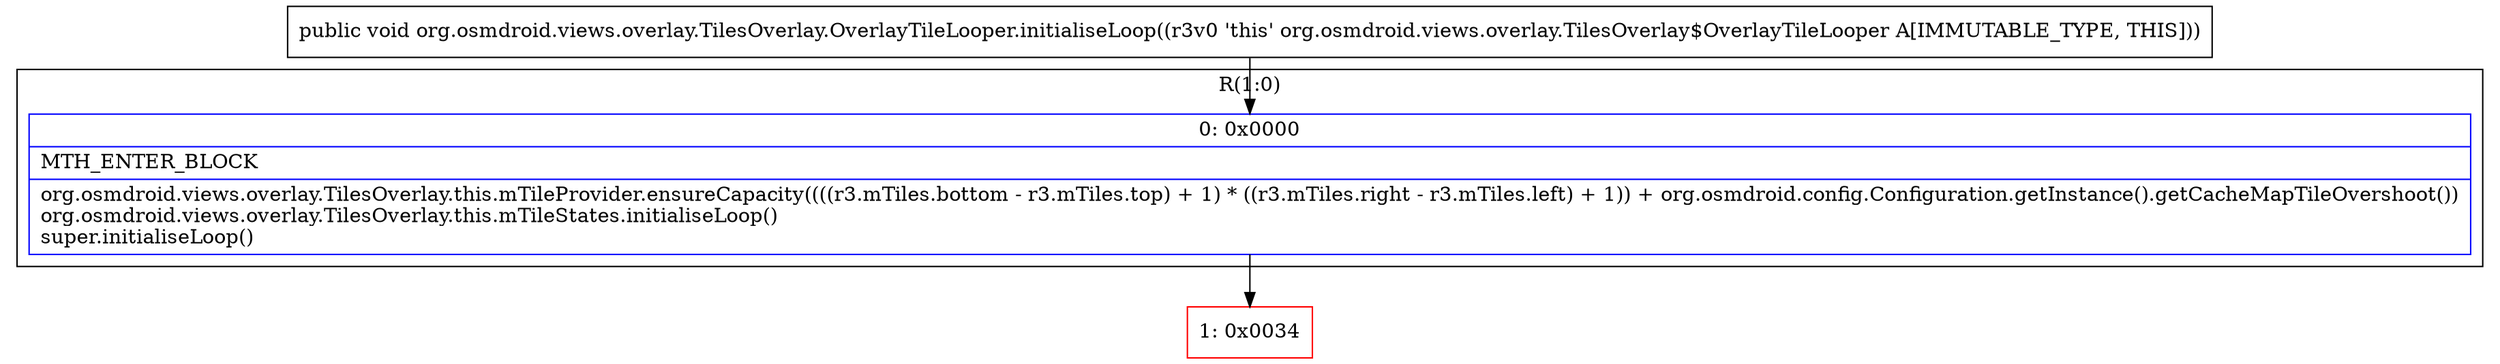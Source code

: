 digraph "CFG fororg.osmdroid.views.overlay.TilesOverlay.OverlayTileLooper.initialiseLoop()V" {
subgraph cluster_Region_823242531 {
label = "R(1:0)";
node [shape=record,color=blue];
Node_0 [shape=record,label="{0\:\ 0x0000|MTH_ENTER_BLOCK\l|org.osmdroid.views.overlay.TilesOverlay.this.mTileProvider.ensureCapacity((((r3.mTiles.bottom \- r3.mTiles.top) + 1) * ((r3.mTiles.right \- r3.mTiles.left) + 1)) + org.osmdroid.config.Configuration.getInstance().getCacheMapTileOvershoot())\lorg.osmdroid.views.overlay.TilesOverlay.this.mTileStates.initialiseLoop()\lsuper.initialiseLoop()\l}"];
}
Node_1 [shape=record,color=red,label="{1\:\ 0x0034}"];
MethodNode[shape=record,label="{public void org.osmdroid.views.overlay.TilesOverlay.OverlayTileLooper.initialiseLoop((r3v0 'this' org.osmdroid.views.overlay.TilesOverlay$OverlayTileLooper A[IMMUTABLE_TYPE, THIS])) }"];
MethodNode -> Node_0;
Node_0 -> Node_1;
}


